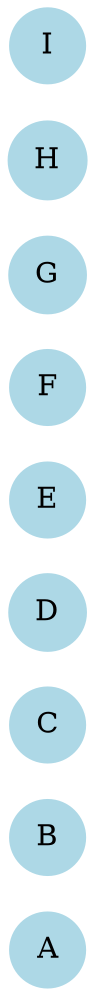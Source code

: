 digraph G {
  rankdir=LR;
  node [shape=circle, style=filled, color=lightblue];
  "A";
  "B";
  "C";
  "D";
  "E";
  "F";
  "G";
  "H";
  "I";
}
